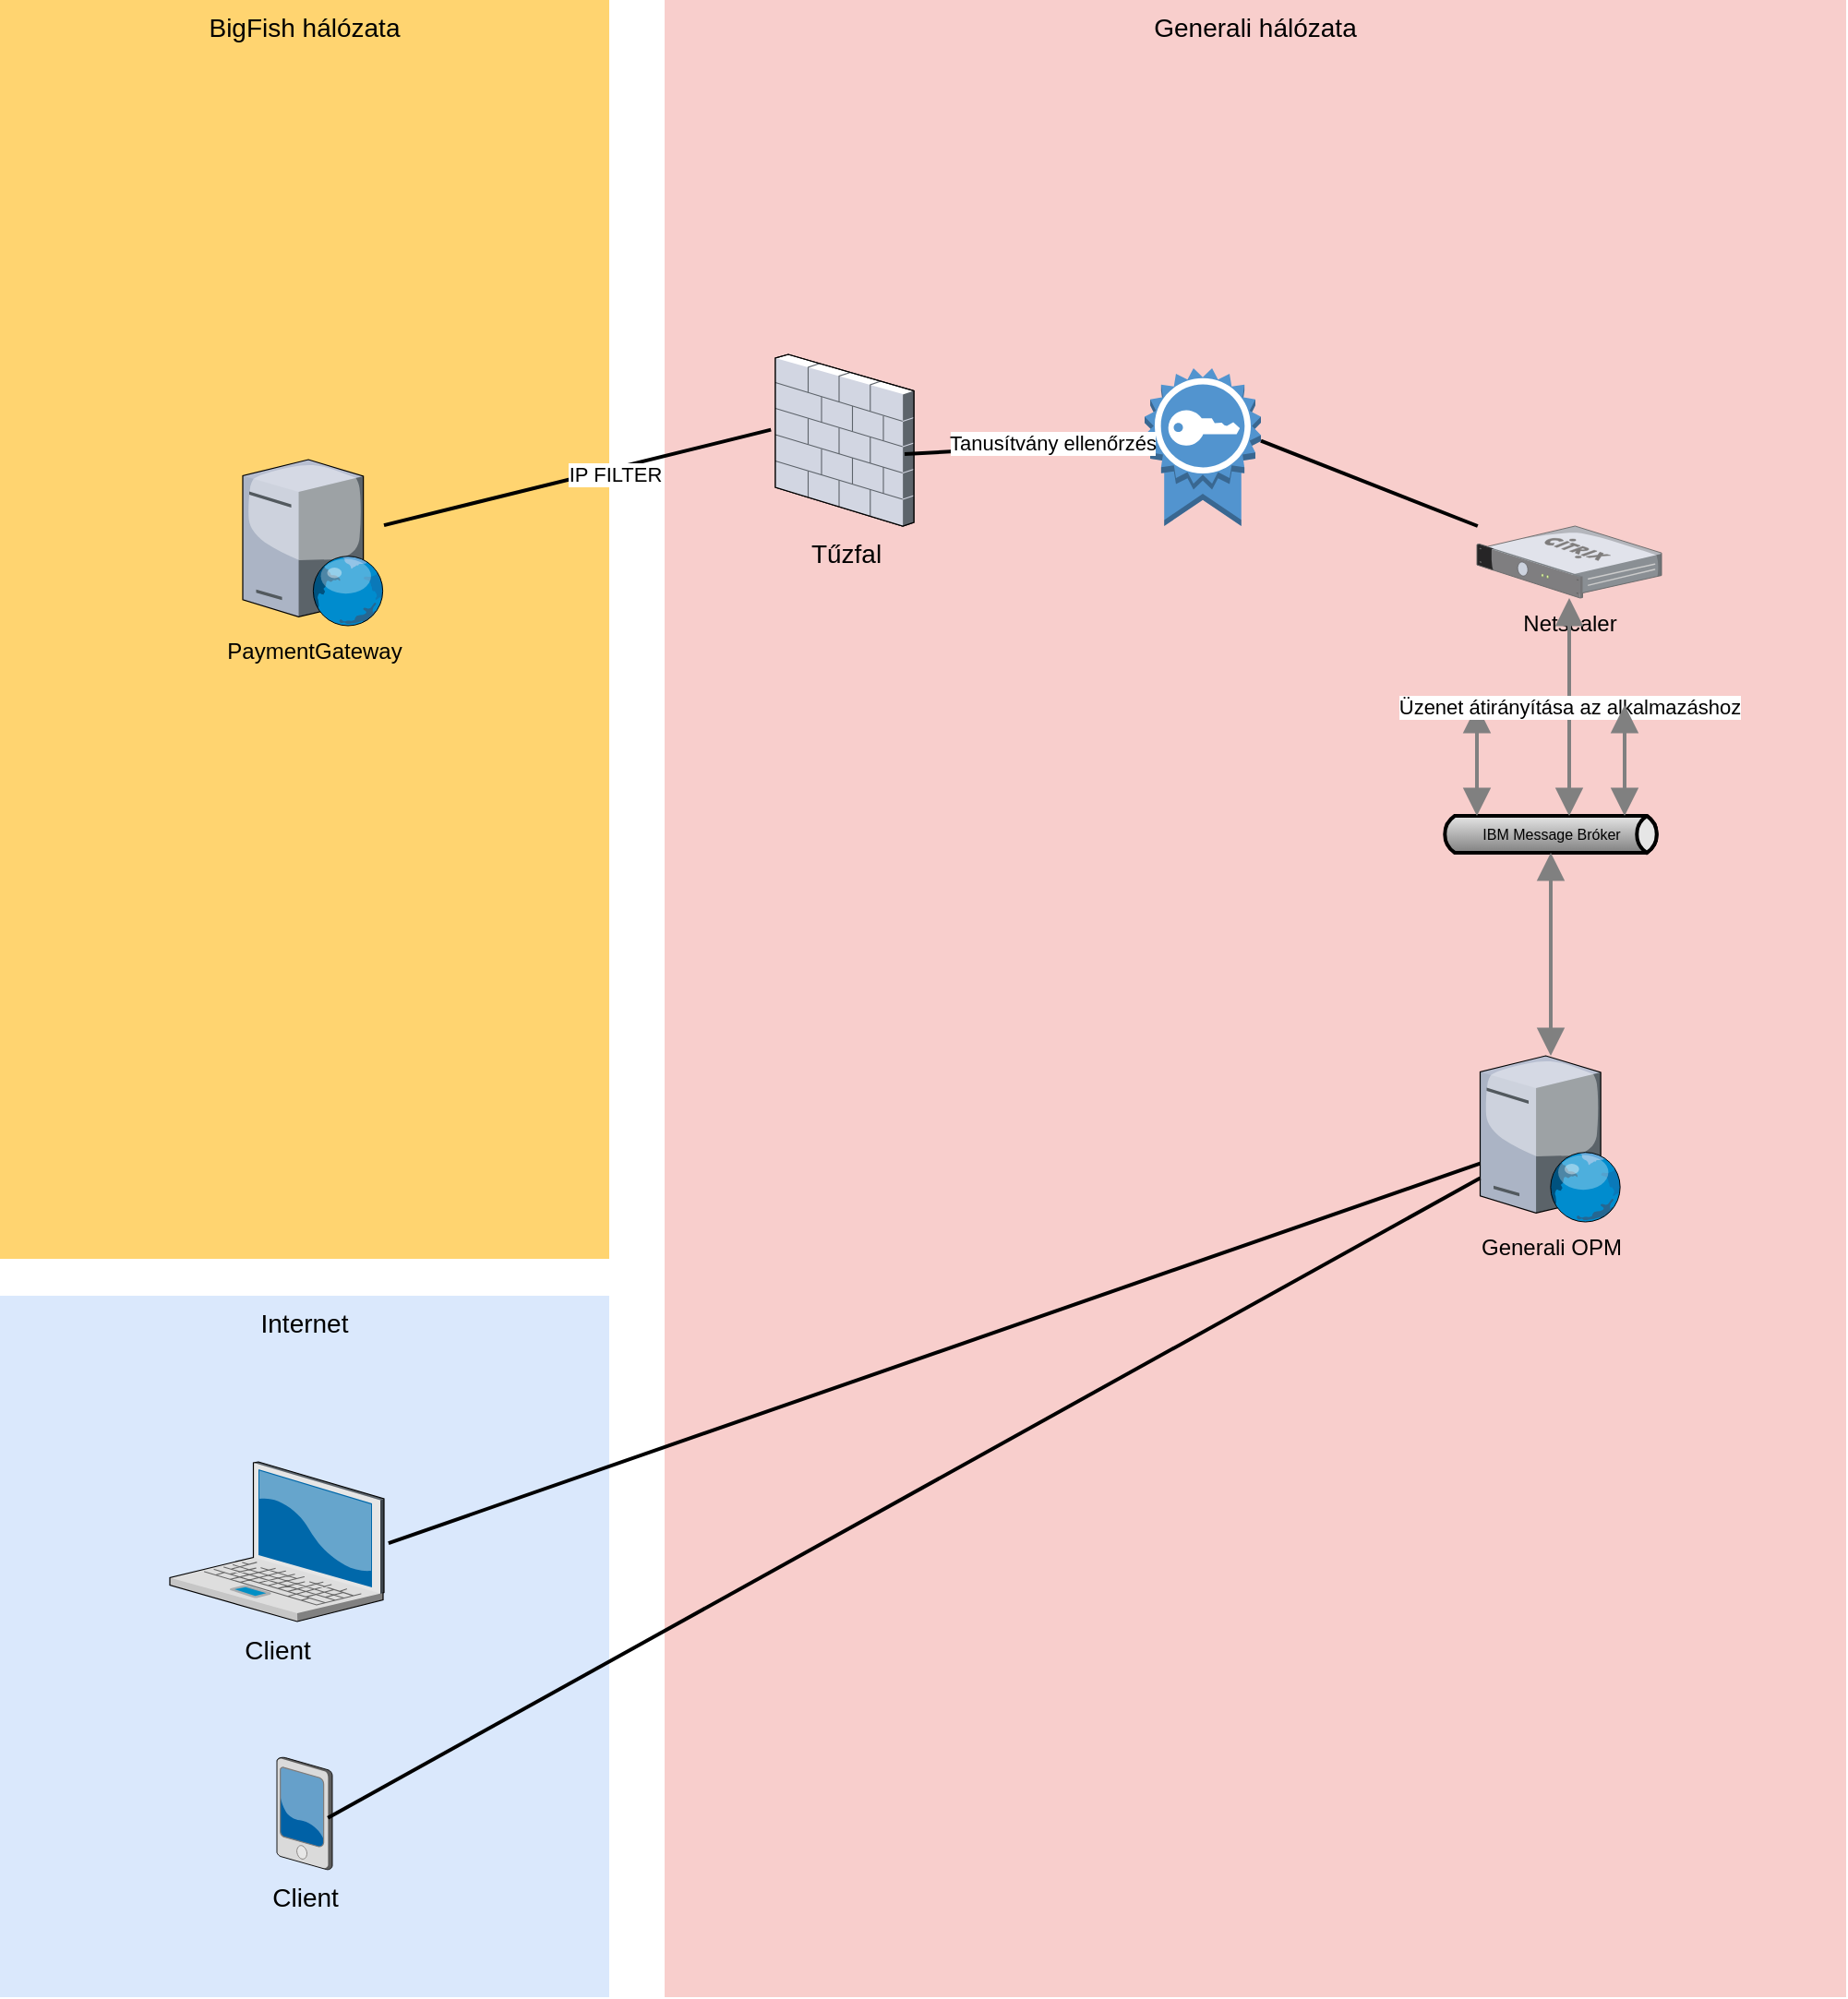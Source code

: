 <mxfile version="21.3.2" type="device">
  <diagram name="Page-1" id="e3a06f82-3646-2815-327d-82caf3d4e204">
    <mxGraphModel dx="1550" dy="1403" grid="1" gridSize="10" guides="1" tooltips="1" connect="1" arrows="1" fold="1" page="1" pageScale="1.5" pageWidth="1169" pageHeight="826" background="none" math="0" shadow="0">
      <root>
        <mxCell id="0" style=";html=1;" />
        <mxCell id="1" style=";html=1;" parent="0" />
        <mxCell id="6a7d8f32e03d9370-61" value="Generali hálózata" style="whiteSpace=wrap;html=1;fillColor=#f8cecc;fontSize=14;strokeColor=none;verticalAlign=top;" parent="1" vertex="1">
          <mxGeometry x="840" y="98" width="640" height="1082" as="geometry" />
        </mxCell>
        <mxCell id="6a7d8f32e03d9370-58" value="Internet" style="whiteSpace=wrap;html=1;fillColor=#dae8fc;fontSize=14;strokeColor=none;verticalAlign=top;" parent="1" vertex="1">
          <mxGeometry x="480" y="800" width="330" height="380" as="geometry" />
        </mxCell>
        <mxCell id="6a7d8f32e03d9370-57" value="BigFish hálózata" style="whiteSpace=wrap;html=1;fillColor=#FFD470;gradientColor=none;fontSize=14;strokeColor=none;verticalAlign=top;" parent="1" vertex="1">
          <mxGeometry x="480" y="98" width="330" height="682" as="geometry" />
        </mxCell>
        <mxCell id="6a7d8f32e03d9370-1" value="Client" style="verticalLabelPosition=bottom;aspect=fixed;html=1;verticalAlign=top;strokeColor=none;shape=mxgraph.citrix.laptop_2;fillColor=#66B2FF;gradientColor=#0066CC;fontSize=14;" parent="1" vertex="1">
          <mxGeometry x="572.0" y="890" width="116" height="86.5" as="geometry" />
        </mxCell>
        <mxCell id="6a7d8f32e03d9370-6" value="Client" style="verticalLabelPosition=bottom;aspect=fixed;html=1;verticalAlign=top;strokeColor=none;shape=mxgraph.citrix.pda;fillColor=#66B2FF;gradientColor=#0066CC;fontSize=14;" parent="1" vertex="1">
          <mxGeometry x="630" y="1050" width="30" height="61" as="geometry" />
        </mxCell>
        <mxCell id="6a7d8f32e03d9370-18" value="Tűzfal" style="verticalLabelPosition=bottom;aspect=fixed;html=1;verticalAlign=top;strokeColor=none;shape=mxgraph.citrix.firewall;fillColor=#66B2FF;gradientColor=#0066CC;fontSize=14;" parent="1" vertex="1">
          <mxGeometry x="900" y="290" width="75" height="93" as="geometry" />
        </mxCell>
        <mxCell id="zZ-3598ReplSHr628_LE-1" value="Generali OPM" style="verticalLabelPosition=bottom;sketch=0;aspect=fixed;html=1;verticalAlign=top;strokeColor=none;align=center;outlineConnect=0;shape=mxgraph.citrix.web_server;" vertex="1" parent="1">
          <mxGeometry x="1281.75" y="670" width="76.5" height="90" as="geometry" />
        </mxCell>
        <mxCell id="zZ-3598ReplSHr628_LE-2" value="PaymentGateway" style="verticalLabelPosition=bottom;sketch=0;aspect=fixed;html=1;verticalAlign=top;strokeColor=none;align=center;outlineConnect=0;shape=mxgraph.citrix.web_server;" vertex="1" parent="1">
          <mxGeometry x="611.5" y="347" width="76.5" height="90" as="geometry" />
        </mxCell>
        <mxCell id="zZ-3598ReplSHr628_LE-5" value="Netscaler" style="verticalLabelPosition=bottom;sketch=0;aspect=fixed;html=1;verticalAlign=top;strokeColor=none;align=center;outlineConnect=0;shape=mxgraph.citrix.netscaler_gateway;" vertex="1" parent="1">
          <mxGeometry x="1280" y="383" width="100" height="39" as="geometry" />
        </mxCell>
        <mxCell id="zZ-3598ReplSHr628_LE-13" value="" style="outlineConnect=0;dashed=0;verticalLabelPosition=bottom;verticalAlign=top;align=center;html=1;shape=mxgraph.aws3.certificate;fillColor=#5294CF;gradientColor=none;" vertex="1" parent="1">
          <mxGeometry x="1100" y="297.5" width="63" height="85.5" as="geometry" />
        </mxCell>
        <mxCell id="zZ-3598ReplSHr628_LE-15" value="IBM Message Bróker" style="strokeWidth=2;strokeColor=#000000;dashed=0;align=center;html=1;fontSize=8;shape=mxgraph.eip.messageChannel;" vertex="1" parent="1">
          <mxGeometry x="1260" y="540" width="120" height="20" as="geometry" />
        </mxCell>
        <mxCell id="zZ-3598ReplSHr628_LE-16" value="" style="edgeStyle=elbowEdgeStyle;strokeWidth=2;rounded=0;endArrow=block;startArrow=block;startSize=10;endSize=10;dashed=0;html=1;strokeColor=#808080;" edge="1" target="zZ-3598ReplSHr628_LE-15" parent="1" source="zZ-3598ReplSHr628_LE-1">
          <mxGeometry relative="1" as="geometry">
            <mxPoint x="1320" y="620" as="sourcePoint" />
          </mxGeometry>
        </mxCell>
        <mxCell id="zZ-3598ReplSHr628_LE-17" value="" style="edgeStyle=elbowEdgeStyle;strokeWidth=2;rounded=0;endArrow=block;startArrow=block;startSize=10;endSize=10;dashed=0;html=1;strokeColor=#808080;" edge="1" target="zZ-3598ReplSHr628_LE-15" parent="1">
          <mxGeometry relative="1" as="geometry">
            <mxPoint x="1280" y="480" as="sourcePoint" />
          </mxGeometry>
        </mxCell>
        <mxCell id="zZ-3598ReplSHr628_LE-18" value="Üzenet átirányítása az alkalmazáshoz" style="edgeStyle=elbowEdgeStyle;strokeWidth=2;rounded=0;endArrow=block;startArrow=block;startSize=10;endSize=10;dashed=0;html=1;strokeColor=#808080;" edge="1" target="zZ-3598ReplSHr628_LE-15" parent="1" source="zZ-3598ReplSHr628_LE-5">
          <mxGeometry relative="1" as="geometry">
            <mxPoint x="1320" y="480" as="sourcePoint" />
          </mxGeometry>
        </mxCell>
        <mxCell id="zZ-3598ReplSHr628_LE-19" value="" style="edgeStyle=elbowEdgeStyle;strokeWidth=2;rounded=0;endArrow=block;startArrow=block;startSize=10;endSize=10;dashed=0;html=1;strokeColor=#808080;" edge="1" target="zZ-3598ReplSHr628_LE-15" parent="1">
          <mxGeometry relative="1" as="geometry">
            <mxPoint x="1360" y="480" as="sourcePoint" />
          </mxGeometry>
        </mxCell>
        <mxCell id="zZ-3598ReplSHr628_LE-28" style="edgeStyle=none;rounded=0;html=1;startSize=10;endSize=10;jettySize=auto;orthogonalLoop=1;fontSize=14;endArrow=none;endFill=0;strokeWidth=2;entryX=-0.032;entryY=0.439;entryDx=0;entryDy=0;entryPerimeter=0;" edge="1" parent="1" source="zZ-3598ReplSHr628_LE-2" target="6a7d8f32e03d9370-18">
          <mxGeometry relative="1" as="geometry">
            <mxPoint x="688" y="390" as="sourcePoint" />
            <mxPoint x="823" y="624" as="targetPoint" />
          </mxGeometry>
        </mxCell>
        <mxCell id="zZ-3598ReplSHr628_LE-33" value="IP FILTER" style="edgeLabel;html=1;align=center;verticalAlign=middle;resizable=0;points=[];" vertex="1" connectable="0" parent="zZ-3598ReplSHr628_LE-28">
          <mxGeometry x="0.183" y="-3" relative="1" as="geometry">
            <mxPoint as="offset" />
          </mxGeometry>
        </mxCell>
        <mxCell id="zZ-3598ReplSHr628_LE-29" style="edgeStyle=none;rounded=0;html=1;startSize=10;endSize=10;jettySize=auto;orthogonalLoop=1;fontSize=14;endArrow=none;endFill=0;strokeWidth=2;entryX=0;entryY=0.46;entryDx=0;entryDy=0;entryPerimeter=0;" edge="1" parent="1" target="zZ-3598ReplSHr628_LE-13">
          <mxGeometry relative="1" as="geometry">
            <mxPoint x="970" y="344" as="sourcePoint" />
            <mxPoint x="425" y="584" as="targetPoint" />
          </mxGeometry>
        </mxCell>
        <mxCell id="zZ-3598ReplSHr628_LE-34" value="Tanusítvány ellenőrzés" style="edgeLabel;html=1;align=center;verticalAlign=middle;resizable=0;points=[];" vertex="1" connectable="0" parent="zZ-3598ReplSHr628_LE-29">
          <mxGeometry x="0.227" y="2" relative="1" as="geometry">
            <mxPoint as="offset" />
          </mxGeometry>
        </mxCell>
        <mxCell id="zZ-3598ReplSHr628_LE-30" style="edgeStyle=none;rounded=0;html=1;startSize=10;endSize=10;jettySize=auto;orthogonalLoop=1;fontSize=14;endArrow=none;endFill=0;strokeWidth=2;exitX=1;exitY=0.46;exitDx=0;exitDy=0;exitPerimeter=0;" edge="1" parent="1" source="zZ-3598ReplSHr628_LE-13" target="zZ-3598ReplSHr628_LE-5">
          <mxGeometry relative="1" as="geometry">
            <mxPoint x="1031" y="644" as="sourcePoint" />
            <mxPoint x="1166" y="878" as="targetPoint" />
          </mxGeometry>
        </mxCell>
        <mxCell id="zZ-3598ReplSHr628_LE-31" style="edgeStyle=none;rounded=0;html=1;startSize=10;endSize=10;jettySize=auto;orthogonalLoop=1;fontSize=14;endArrow=none;endFill=0;strokeWidth=2;exitX=1.021;exitY=0.509;exitDx=0;exitDy=0;exitPerimeter=0;" edge="1" parent="1" source="6a7d8f32e03d9370-1" target="zZ-3598ReplSHr628_LE-1">
          <mxGeometry relative="1" as="geometry">
            <mxPoint x="1041" y="654" as="sourcePoint" />
            <mxPoint x="1176" y="888" as="targetPoint" />
          </mxGeometry>
        </mxCell>
        <mxCell id="zZ-3598ReplSHr628_LE-32" style="edgeStyle=none;rounded=0;html=1;startSize=10;endSize=10;jettySize=auto;orthogonalLoop=1;fontSize=14;endArrow=none;endFill=0;strokeWidth=2;exitX=0.92;exitY=0.538;exitDx=0;exitDy=0;exitPerimeter=0;" edge="1" parent="1" source="6a7d8f32e03d9370-6" target="zZ-3598ReplSHr628_LE-1">
          <mxGeometry relative="1" as="geometry">
            <mxPoint x="310" y="780" as="sourcePoint" />
            <mxPoint x="445" y="1014" as="targetPoint" />
          </mxGeometry>
        </mxCell>
      </root>
    </mxGraphModel>
  </diagram>
</mxfile>
